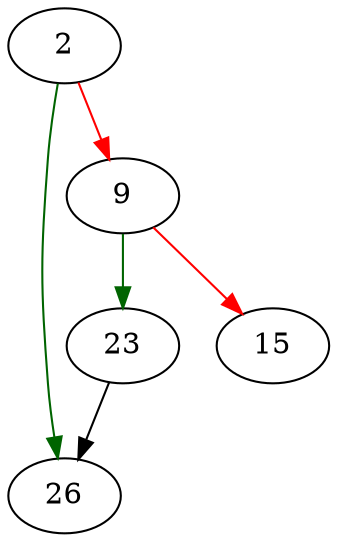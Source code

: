 strict digraph "main" {
	// Node definitions.
	2 [entry=true];
	26;
	9;
	23;
	15;

	// Edge definitions.
	2 -> 26 [
		color=darkgreen
		cond=true
	];
	2 -> 9 [
		color=red
		cond=false
	];
	9 -> 23 [
		color=darkgreen
		cond=true
	];
	9 -> 15 [
		color=red
		cond=false
	];
	23 -> 26;
}